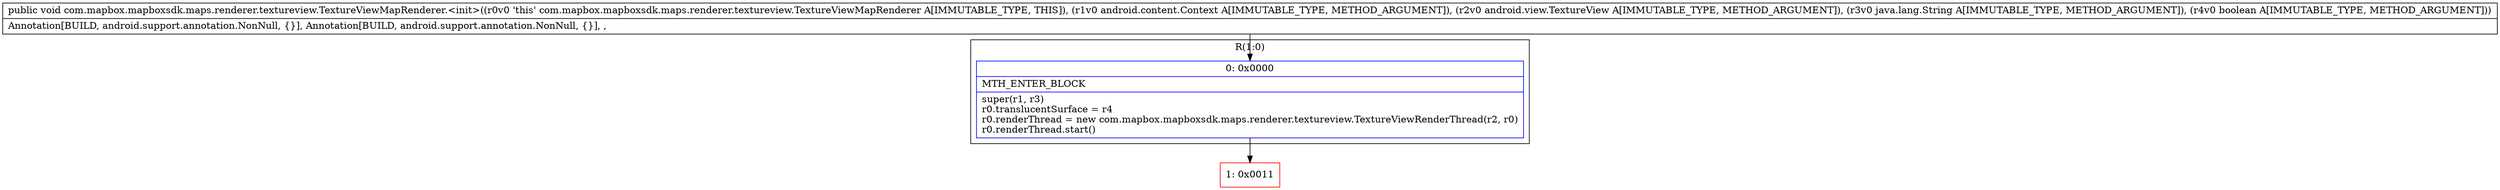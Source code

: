 digraph "CFG forcom.mapbox.mapboxsdk.maps.renderer.textureview.TextureViewMapRenderer.\<init\>(Landroid\/content\/Context;Landroid\/view\/TextureView;Ljava\/lang\/String;Z)V" {
subgraph cluster_Region_1494608420 {
label = "R(1:0)";
node [shape=record,color=blue];
Node_0 [shape=record,label="{0\:\ 0x0000|MTH_ENTER_BLOCK\l|super(r1, r3)\lr0.translucentSurface = r4\lr0.renderThread = new com.mapbox.mapboxsdk.maps.renderer.textureview.TextureViewRenderThread(r2, r0)\lr0.renderThread.start()\l}"];
}
Node_1 [shape=record,color=red,label="{1\:\ 0x0011}"];
MethodNode[shape=record,label="{public void com.mapbox.mapboxsdk.maps.renderer.textureview.TextureViewMapRenderer.\<init\>((r0v0 'this' com.mapbox.mapboxsdk.maps.renderer.textureview.TextureViewMapRenderer A[IMMUTABLE_TYPE, THIS]), (r1v0 android.content.Context A[IMMUTABLE_TYPE, METHOD_ARGUMENT]), (r2v0 android.view.TextureView A[IMMUTABLE_TYPE, METHOD_ARGUMENT]), (r3v0 java.lang.String A[IMMUTABLE_TYPE, METHOD_ARGUMENT]), (r4v0 boolean A[IMMUTABLE_TYPE, METHOD_ARGUMENT]))  | Annotation[BUILD, android.support.annotation.NonNull, \{\}], Annotation[BUILD, android.support.annotation.NonNull, \{\}], , \l}"];
MethodNode -> Node_0;
Node_0 -> Node_1;
}

